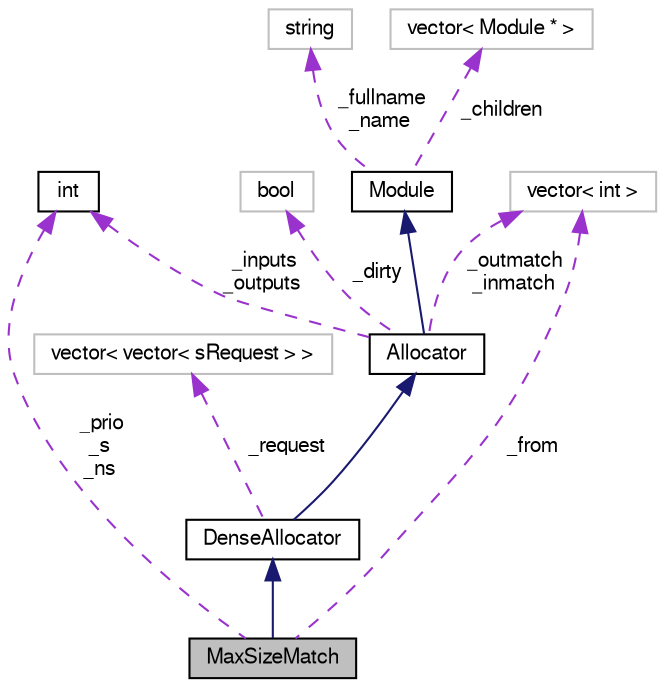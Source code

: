 digraph "MaxSizeMatch"
{
  bgcolor="transparent";
  edge [fontname="FreeSans",fontsize="10",labelfontname="FreeSans",labelfontsize="10"];
  node [fontname="FreeSans",fontsize="10",shape=record];
  Node4 [label="MaxSizeMatch",height=0.2,width=0.4,color="black", fillcolor="grey75", style="filled", fontcolor="black"];
  Node5 -> Node4 [dir="back",color="midnightblue",fontsize="10",style="solid",fontname="FreeSans"];
  Node5 [label="DenseAllocator",height=0.2,width=0.4,color="black",URL="$classDenseAllocator.html"];
  Node6 -> Node5 [dir="back",color="midnightblue",fontsize="10",style="solid",fontname="FreeSans"];
  Node6 [label="Allocator",height=0.2,width=0.4,color="black",URL="$classAllocator.html"];
  Node7 -> Node6 [dir="back",color="midnightblue",fontsize="10",style="solid",fontname="FreeSans"];
  Node7 [label="Module",height=0.2,width=0.4,color="black",URL="$classModule.html"];
  Node8 -> Node7 [dir="back",color="darkorchid3",fontsize="10",style="dashed",label=" _fullname\n_name" ,fontname="FreeSans"];
  Node8 [label="string",height=0.2,width=0.4,color="grey75"];
  Node9 -> Node7 [dir="back",color="darkorchid3",fontsize="10",style="dashed",label=" _children" ,fontname="FreeSans"];
  Node9 [label="vector\< Module * \>",height=0.2,width=0.4,color="grey75"];
  Node10 -> Node6 [dir="back",color="darkorchid3",fontsize="10",style="dashed",label=" _inputs\n_outputs" ,fontname="FreeSans"];
  Node10 [label="int",height=0.2,width=0.4,color="black",URL="$classint.html"];
  Node11 -> Node6 [dir="back",color="darkorchid3",fontsize="10",style="dashed",label=" _dirty" ,fontname="FreeSans"];
  Node11 [label="bool",height=0.2,width=0.4,color="grey75"];
  Node12 -> Node6 [dir="back",color="darkorchid3",fontsize="10",style="dashed",label=" _outmatch\n_inmatch" ,fontname="FreeSans"];
  Node12 [label="vector\< int \>",height=0.2,width=0.4,color="grey75"];
  Node13 -> Node5 [dir="back",color="darkorchid3",fontsize="10",style="dashed",label=" _request" ,fontname="FreeSans"];
  Node13 [label="vector\< vector\< sRequest \> \>",height=0.2,width=0.4,color="grey75"];
  Node10 -> Node4 [dir="back",color="darkorchid3",fontsize="10",style="dashed",label=" _prio\n_s\n_ns" ,fontname="FreeSans"];
  Node12 -> Node4 [dir="back",color="darkorchid3",fontsize="10",style="dashed",label=" _from" ,fontname="FreeSans"];
}
